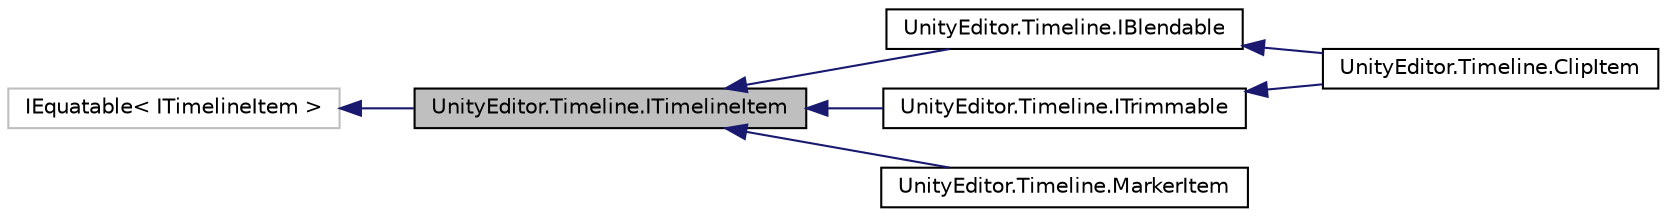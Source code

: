 digraph "UnityEditor.Timeline.ITimelineItem"
{
 // LATEX_PDF_SIZE
  edge [fontname="Helvetica",fontsize="10",labelfontname="Helvetica",labelfontsize="10"];
  node [fontname="Helvetica",fontsize="10",shape=record];
  rankdir="LR";
  Node1 [label="UnityEditor.Timeline.ITimelineItem",height=0.2,width=0.4,color="black", fillcolor="grey75", style="filled", fontcolor="black",tooltip=" "];
  Node2 -> Node1 [dir="back",color="midnightblue",fontsize="10",style="solid",fontname="Helvetica"];
  Node2 [label="IEquatable\< ITimelineItem \>",height=0.2,width=0.4,color="grey75", fillcolor="white", style="filled",tooltip=" "];
  Node1 -> Node3 [dir="back",color="midnightblue",fontsize="10",style="solid",fontname="Helvetica"];
  Node3 [label="UnityEditor.Timeline.IBlendable",height=0.2,width=0.4,color="black", fillcolor="white", style="filled",URL="$interface_unity_editor_1_1_timeline_1_1_i_blendable.html",tooltip=" "];
  Node3 -> Node4 [dir="back",color="midnightblue",fontsize="10",style="solid",fontname="Helvetica"];
  Node4 [label="UnityEditor.Timeline.ClipItem",height=0.2,width=0.4,color="black", fillcolor="white", style="filled",URL="$class_unity_editor_1_1_timeline_1_1_clip_item.html",tooltip=" "];
  Node1 -> Node5 [dir="back",color="midnightblue",fontsize="10",style="solid",fontname="Helvetica"];
  Node5 [label="UnityEditor.Timeline.ITrimmable",height=0.2,width=0.4,color="black", fillcolor="white", style="filled",URL="$interface_unity_editor_1_1_timeline_1_1_i_trimmable.html",tooltip=" "];
  Node5 -> Node4 [dir="back",color="midnightblue",fontsize="10",style="solid",fontname="Helvetica"];
  Node1 -> Node6 [dir="back",color="midnightblue",fontsize="10",style="solid",fontname="Helvetica"];
  Node6 [label="UnityEditor.Timeline.MarkerItem",height=0.2,width=0.4,color="black", fillcolor="white", style="filled",URL="$class_unity_editor_1_1_timeline_1_1_marker_item.html",tooltip=" "];
}
